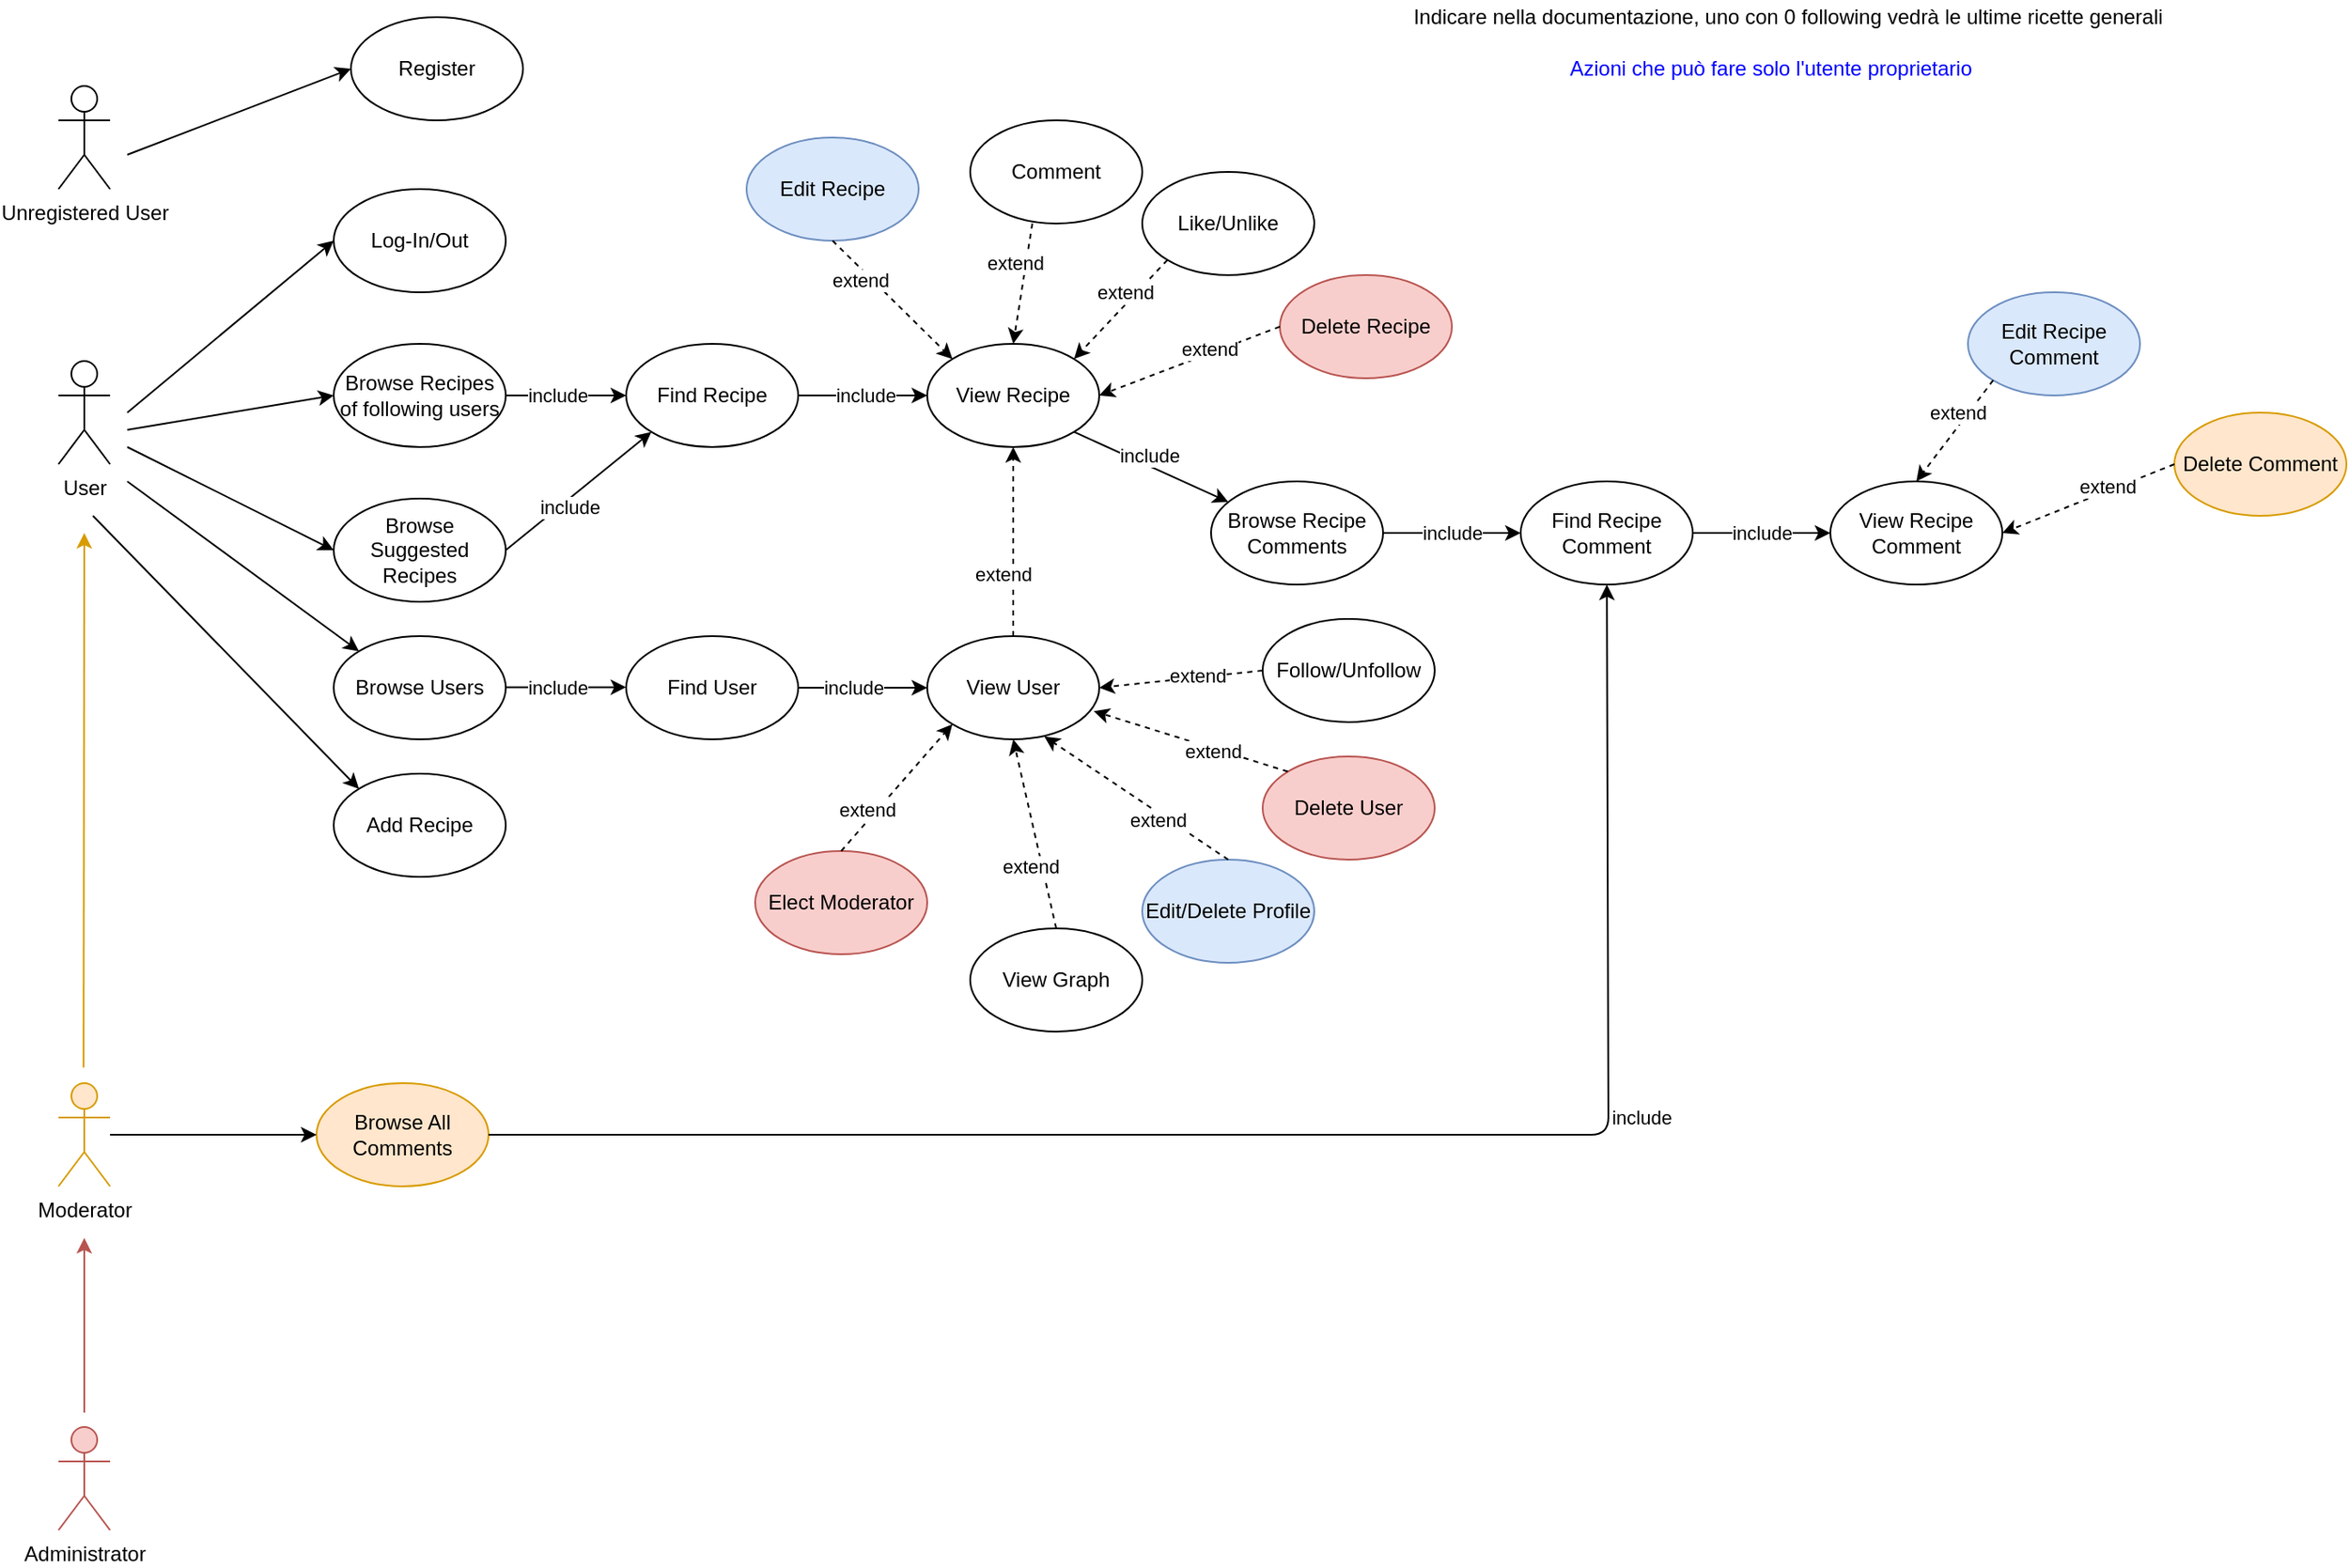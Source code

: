 <mxfile version="14.0.1" type="github">
  <diagram id="zVrHperSgIiEOsMFfDu-" name="Page-1">
    <mxGraphModel dx="1673" dy="911" grid="1" gridSize="10" guides="1" tooltips="1" connect="1" arrows="1" fold="1" page="1" pageScale="1" pageWidth="827" pageHeight="1169" math="0" shadow="0">
      <root>
        <mxCell id="0" />
        <mxCell id="1" parent="0" />
        <mxCell id="AKaBKdHhPMCL4DrJA_mg-1" value="Moderator" style="shape=umlActor;verticalLabelPosition=bottom;verticalAlign=top;html=1;outlineConnect=0;fillColor=#ffe6cc;strokeColor=#d79b00;" parent="1" vertex="1">
          <mxGeometry x="70" y="660" width="30" height="60" as="geometry" />
        </mxCell>
        <mxCell id="AKaBKdHhPMCL4DrJA_mg-3" value="User" style="shape=umlActor;verticalLabelPosition=bottom;verticalAlign=top;html=1;outlineConnect=0;" parent="1" vertex="1">
          <mxGeometry x="70" y="240" width="30" height="60" as="geometry" />
        </mxCell>
        <mxCell id="AKaBKdHhPMCL4DrJA_mg-4" value="Unregistered User" style="shape=umlActor;verticalLabelPosition=bottom;verticalAlign=top;html=1;outlineConnect=0;" parent="1" vertex="1">
          <mxGeometry x="70" y="80" width="30" height="60" as="geometry" />
        </mxCell>
        <mxCell id="AKaBKdHhPMCL4DrJA_mg-5" value="Administrator" style="shape=umlActor;verticalLabelPosition=bottom;verticalAlign=top;html=1;outlineConnect=0;fillColor=#f8cecc;strokeColor=#b85450;" parent="1" vertex="1">
          <mxGeometry x="70" y="860" width="30" height="60" as="geometry" />
        </mxCell>
        <mxCell id="AKaBKdHhPMCL4DrJA_mg-6" value="Register" style="ellipse;whiteSpace=wrap;html=1;" parent="1" vertex="1">
          <mxGeometry x="240" y="40" width="100" height="60" as="geometry" />
        </mxCell>
        <mxCell id="AKaBKdHhPMCL4DrJA_mg-7" value="" style="endArrow=classic;html=1;entryX=0;entryY=0.5;entryDx=0;entryDy=0;" parent="1" target="AKaBKdHhPMCL4DrJA_mg-6" edge="1">
          <mxGeometry width="50" height="50" relative="1" as="geometry">
            <mxPoint x="110" y="120" as="sourcePoint" />
            <mxPoint x="370" y="210" as="targetPoint" />
          </mxGeometry>
        </mxCell>
        <mxCell id="AKaBKdHhPMCL4DrJA_mg-8" value="Log-In/Out" style="ellipse;whiteSpace=wrap;html=1;" parent="1" vertex="1">
          <mxGeometry x="230" y="140" width="100" height="60" as="geometry" />
        </mxCell>
        <mxCell id="AKaBKdHhPMCL4DrJA_mg-9" value="" style="endArrow=classic;html=1;entryX=0;entryY=0.5;entryDx=0;entryDy=0;" parent="1" target="AKaBKdHhPMCL4DrJA_mg-8" edge="1">
          <mxGeometry width="50" height="50" relative="1" as="geometry">
            <mxPoint x="110" y="270" as="sourcePoint" />
            <mxPoint x="250" y="80" as="targetPoint" />
          </mxGeometry>
        </mxCell>
        <mxCell id="AKaBKdHhPMCL4DrJA_mg-10" value="Browse Recipes of following users" style="ellipse;whiteSpace=wrap;html=1;" parent="1" vertex="1">
          <mxGeometry x="230" y="230" width="100" height="60" as="geometry" />
        </mxCell>
        <mxCell id="AKaBKdHhPMCL4DrJA_mg-11" value="Find Recipe" style="ellipse;whiteSpace=wrap;html=1;" parent="1" vertex="1">
          <mxGeometry x="400" y="230" width="100" height="60" as="geometry" />
        </mxCell>
        <mxCell id="AKaBKdHhPMCL4DrJA_mg-12" value="View Recipe" style="ellipse;whiteSpace=wrap;html=1;" parent="1" vertex="1">
          <mxGeometry x="575" y="230" width="100" height="60" as="geometry" />
        </mxCell>
        <mxCell id="AKaBKdHhPMCL4DrJA_mg-13" value="" style="endArrow=classic;html=1;entryX=0;entryY=0.5;entryDx=0;entryDy=0;" parent="1" target="AKaBKdHhPMCL4DrJA_mg-10" edge="1">
          <mxGeometry width="50" height="50" relative="1" as="geometry">
            <mxPoint x="110" y="280" as="sourcePoint" />
            <mxPoint x="240" y="180" as="targetPoint" />
          </mxGeometry>
        </mxCell>
        <mxCell id="AKaBKdHhPMCL4DrJA_mg-14" value="" style="endArrow=classic;html=1;exitX=1;exitY=0.5;exitDx=0;exitDy=0;" parent="1" source="AKaBKdHhPMCL4DrJA_mg-10" target="AKaBKdHhPMCL4DrJA_mg-11" edge="1">
          <mxGeometry width="50" height="50" relative="1" as="geometry">
            <mxPoint x="115" y="270" as="sourcePoint" />
            <mxPoint x="235" y="270" as="targetPoint" />
          </mxGeometry>
        </mxCell>
        <mxCell id="AKaBKdHhPMCL4DrJA_mg-15" value="include" style="edgeLabel;html=1;align=center;verticalAlign=middle;resizable=0;points=[];" parent="AKaBKdHhPMCL4DrJA_mg-14" vertex="1" connectable="0">
          <mxGeometry x="-0.27" y="-2" relative="1" as="geometry">
            <mxPoint x="4.48" y="-2" as="offset" />
          </mxGeometry>
        </mxCell>
        <mxCell id="AKaBKdHhPMCL4DrJA_mg-16" value="" style="endArrow=classic;html=1;entryX=0;entryY=0.5;entryDx=0;entryDy=0;exitX=1;exitY=0.5;exitDx=0;exitDy=0;" parent="1" source="AKaBKdHhPMCL4DrJA_mg-11" target="AKaBKdHhPMCL4DrJA_mg-12" edge="1">
          <mxGeometry width="50" height="50" relative="1" as="geometry">
            <mxPoint x="125" y="280" as="sourcePoint" />
            <mxPoint x="245" y="280" as="targetPoint" />
          </mxGeometry>
        </mxCell>
        <mxCell id="AKaBKdHhPMCL4DrJA_mg-17" value="include" style="edgeLabel;html=1;align=center;verticalAlign=middle;resizable=0;points=[];" parent="AKaBKdHhPMCL4DrJA_mg-16" vertex="1" connectable="0">
          <mxGeometry x="-0.344" relative="1" as="geometry">
            <mxPoint x="13.79" as="offset" />
          </mxGeometry>
        </mxCell>
        <mxCell id="AKaBKdHhPMCL4DrJA_mg-18" value="Browse Suggested Recipes" style="ellipse;whiteSpace=wrap;html=1;" parent="1" vertex="1">
          <mxGeometry x="230" y="320" width="100" height="60" as="geometry" />
        </mxCell>
        <mxCell id="AKaBKdHhPMCL4DrJA_mg-21" value="" style="endArrow=classic;html=1;exitX=1;exitY=0.5;exitDx=0;exitDy=0;entryX=0;entryY=1;entryDx=0;entryDy=0;" parent="1" source="AKaBKdHhPMCL4DrJA_mg-18" target="AKaBKdHhPMCL4DrJA_mg-11" edge="1">
          <mxGeometry width="50" height="50" relative="1" as="geometry">
            <mxPoint x="120" y="360" as="sourcePoint" />
            <mxPoint x="400.0" y="350" as="targetPoint" />
          </mxGeometry>
        </mxCell>
        <mxCell id="AKaBKdHhPMCL4DrJA_mg-22" value="include" style="edgeLabel;html=1;align=center;verticalAlign=middle;resizable=0;points=[];" parent="AKaBKdHhPMCL4DrJA_mg-21" vertex="1" connectable="0">
          <mxGeometry x="-0.27" y="-2" relative="1" as="geometry">
            <mxPoint x="4.48" y="-2" as="offset" />
          </mxGeometry>
        </mxCell>
        <mxCell id="AKaBKdHhPMCL4DrJA_mg-25" value="" style="endArrow=classic;html=1;entryX=0;entryY=0.5;entryDx=0;entryDy=0;" parent="1" target="AKaBKdHhPMCL4DrJA_mg-18" edge="1">
          <mxGeometry width="50" height="50" relative="1" as="geometry">
            <mxPoint x="110" y="290" as="sourcePoint" />
            <mxPoint x="240" y="290" as="targetPoint" />
          </mxGeometry>
        </mxCell>
        <mxCell id="WYv_reuwZ5NgwWXfh_Jt-1" value="Indicare nella documentazione, uno con 0 following vedrà le ultime ricette generali" style="text;html=1;align=center;verticalAlign=middle;resizable=0;points=[];autosize=1;" vertex="1" parent="1">
          <mxGeometry x="850" y="30" width="450" height="20" as="geometry" />
        </mxCell>
        <mxCell id="WYv_reuwZ5NgwWXfh_Jt-3" value="Browse Users" style="ellipse;whiteSpace=wrap;html=1;" vertex="1" parent="1">
          <mxGeometry x="230" y="400" width="100" height="60" as="geometry" />
        </mxCell>
        <mxCell id="WYv_reuwZ5NgwWXfh_Jt-4" value="Find User" style="ellipse;whiteSpace=wrap;html=1;" vertex="1" parent="1">
          <mxGeometry x="400" y="400" width="100" height="60" as="geometry" />
        </mxCell>
        <mxCell id="WYv_reuwZ5NgwWXfh_Jt-5" value="View User" style="ellipse;whiteSpace=wrap;html=1;" vertex="1" parent="1">
          <mxGeometry x="575" y="400" width="100" height="60" as="geometry" />
        </mxCell>
        <mxCell id="WYv_reuwZ5NgwWXfh_Jt-6" value="Follow/Unfollow" style="ellipse;whiteSpace=wrap;html=1;" vertex="1" parent="1">
          <mxGeometry x="770" y="390" width="100" height="60" as="geometry" />
        </mxCell>
        <mxCell id="WYv_reuwZ5NgwWXfh_Jt-7" value="" style="endArrow=classic;html=1;entryX=0;entryY=0;entryDx=0;entryDy=0;" edge="1" parent="1" target="WYv_reuwZ5NgwWXfh_Jt-3">
          <mxGeometry width="50" height="50" relative="1" as="geometry">
            <mxPoint x="110" y="310" as="sourcePoint" />
            <mxPoint x="240" y="360" as="targetPoint" />
          </mxGeometry>
        </mxCell>
        <mxCell id="WYv_reuwZ5NgwWXfh_Jt-8" value="" style="endArrow=classic;html=1;exitX=1;exitY=0.5;exitDx=0;exitDy=0;" edge="1" parent="1">
          <mxGeometry width="50" height="50" relative="1" as="geometry">
            <mxPoint x="330" y="429.71" as="sourcePoint" />
            <mxPoint x="400" y="429.71" as="targetPoint" />
          </mxGeometry>
        </mxCell>
        <mxCell id="WYv_reuwZ5NgwWXfh_Jt-9" value="include" style="edgeLabel;html=1;align=center;verticalAlign=middle;resizable=0;points=[];" vertex="1" connectable="0" parent="WYv_reuwZ5NgwWXfh_Jt-8">
          <mxGeometry x="-0.27" y="-2" relative="1" as="geometry">
            <mxPoint x="4.48" y="-2" as="offset" />
          </mxGeometry>
        </mxCell>
        <mxCell id="WYv_reuwZ5NgwWXfh_Jt-10" value="" style="endArrow=classic;html=1;exitX=1;exitY=0.5;exitDx=0;exitDy=0;entryX=0;entryY=0.5;entryDx=0;entryDy=0;" edge="1" parent="1" source="WYv_reuwZ5NgwWXfh_Jt-4" target="WYv_reuwZ5NgwWXfh_Jt-5">
          <mxGeometry width="50" height="50" relative="1" as="geometry">
            <mxPoint x="350" y="280" as="sourcePoint" />
            <mxPoint x="420" y="280" as="targetPoint" />
          </mxGeometry>
        </mxCell>
        <mxCell id="WYv_reuwZ5NgwWXfh_Jt-11" value="include" style="edgeLabel;html=1;align=center;verticalAlign=middle;resizable=0;points=[];" vertex="1" connectable="0" parent="WYv_reuwZ5NgwWXfh_Jt-10">
          <mxGeometry x="-0.27" y="-2" relative="1" as="geometry">
            <mxPoint x="4.48" y="-2" as="offset" />
          </mxGeometry>
        </mxCell>
        <mxCell id="WYv_reuwZ5NgwWXfh_Jt-12" value="" style="endArrow=classic;html=1;entryX=1;entryY=0.5;entryDx=0;entryDy=0;exitX=0;exitY=0.5;exitDx=0;exitDy=0;dashed=1;" edge="1" parent="1" source="WYv_reuwZ5NgwWXfh_Jt-6" target="WYv_reuwZ5NgwWXfh_Jt-5">
          <mxGeometry width="50" height="50" relative="1" as="geometry">
            <mxPoint x="510" y="270" as="sourcePoint" />
            <mxPoint x="585" y="270" as="targetPoint" />
          </mxGeometry>
        </mxCell>
        <mxCell id="WYv_reuwZ5NgwWXfh_Jt-13" value="extend" style="edgeLabel;html=1;align=center;verticalAlign=middle;resizable=0;points=[];" vertex="1" connectable="0" parent="WYv_reuwZ5NgwWXfh_Jt-12">
          <mxGeometry x="-0.344" relative="1" as="geometry">
            <mxPoint x="-6.68" y="-0.21" as="offset" />
          </mxGeometry>
        </mxCell>
        <mxCell id="WYv_reuwZ5NgwWXfh_Jt-16" value="Comment" style="ellipse;whiteSpace=wrap;html=1;" vertex="1" parent="1">
          <mxGeometry x="600" y="100" width="100" height="60" as="geometry" />
        </mxCell>
        <mxCell id="WYv_reuwZ5NgwWXfh_Jt-17" value="Like/Unlike" style="ellipse;whiteSpace=wrap;html=1;" vertex="1" parent="1">
          <mxGeometry x="700" y="130" width="100" height="60" as="geometry" />
        </mxCell>
        <mxCell id="WYv_reuwZ5NgwWXfh_Jt-18" value="" style="endArrow=classic;html=1;entryX=0.5;entryY=0;entryDx=0;entryDy=0;exitX=0.361;exitY=1;exitDx=0;exitDy=0;dashed=1;exitPerimeter=0;" edge="1" parent="1" source="WYv_reuwZ5NgwWXfh_Jt-16" target="AKaBKdHhPMCL4DrJA_mg-12">
          <mxGeometry width="50" height="50" relative="1" as="geometry">
            <mxPoint x="669.783" y="190.004" as="sourcePoint" />
            <mxPoint x="580.22" y="208.84" as="targetPoint" />
          </mxGeometry>
        </mxCell>
        <mxCell id="WYv_reuwZ5NgwWXfh_Jt-19" value="extend" style="edgeLabel;html=1;align=center;verticalAlign=middle;resizable=0;points=[];" vertex="1" connectable="0" parent="WYv_reuwZ5NgwWXfh_Jt-18">
          <mxGeometry x="-0.344" relative="1" as="geometry">
            <mxPoint x="-6.68" y="-0.21" as="offset" />
          </mxGeometry>
        </mxCell>
        <mxCell id="WYv_reuwZ5NgwWXfh_Jt-20" value="" style="endArrow=classic;html=1;entryX=0.5;entryY=1;entryDx=0;entryDy=0;exitX=0.5;exitY=0;exitDx=0;exitDy=0;dashed=1;" edge="1" parent="1" source="WYv_reuwZ5NgwWXfh_Jt-5" target="AKaBKdHhPMCL4DrJA_mg-12">
          <mxGeometry width="50" height="50" relative="1" as="geometry">
            <mxPoint x="784.563" y="431.164" as="sourcePoint" />
            <mxPoint x="695.0" y="450" as="targetPoint" />
          </mxGeometry>
        </mxCell>
        <mxCell id="WYv_reuwZ5NgwWXfh_Jt-21" value="extend" style="edgeLabel;html=1;align=center;verticalAlign=middle;resizable=0;points=[];" vertex="1" connectable="0" parent="WYv_reuwZ5NgwWXfh_Jt-20">
          <mxGeometry x="-0.344" relative="1" as="geometry">
            <mxPoint x="-6.68" y="-0.21" as="offset" />
          </mxGeometry>
        </mxCell>
        <mxCell id="WYv_reuwZ5NgwWXfh_Jt-22" value="" style="endArrow=classic;html=1;entryX=1;entryY=0;entryDx=0;entryDy=0;exitX=0;exitY=1;exitDx=0;exitDy=0;dashed=1;" edge="1" parent="1" source="WYv_reuwZ5NgwWXfh_Jt-17" target="AKaBKdHhPMCL4DrJA_mg-12">
          <mxGeometry width="50" height="50" relative="1" as="geometry">
            <mxPoint x="794.563" y="441.164" as="sourcePoint" />
            <mxPoint x="705.0" y="460" as="targetPoint" />
          </mxGeometry>
        </mxCell>
        <mxCell id="WYv_reuwZ5NgwWXfh_Jt-23" value="extend" style="edgeLabel;html=1;align=center;verticalAlign=middle;resizable=0;points=[];" vertex="1" connectable="0" parent="WYv_reuwZ5NgwWXfh_Jt-22">
          <mxGeometry x="-0.344" relative="1" as="geometry">
            <mxPoint x="-6.68" y="-0.21" as="offset" />
          </mxGeometry>
        </mxCell>
        <mxCell id="WYv_reuwZ5NgwWXfh_Jt-24" value="Browse Recipe Comments" style="ellipse;whiteSpace=wrap;html=1;" vertex="1" parent="1">
          <mxGeometry x="740" y="310" width="100" height="60" as="geometry" />
        </mxCell>
        <mxCell id="WYv_reuwZ5NgwWXfh_Jt-25" value="Find Recipe Comment" style="ellipse;whiteSpace=wrap;html=1;" vertex="1" parent="1">
          <mxGeometry x="920" y="310" width="100" height="60" as="geometry" />
        </mxCell>
        <mxCell id="WYv_reuwZ5NgwWXfh_Jt-26" value="View Recipe Comment" style="ellipse;whiteSpace=wrap;html=1;" vertex="1" parent="1">
          <mxGeometry x="1100" y="310" width="100" height="60" as="geometry" />
        </mxCell>
        <mxCell id="WYv_reuwZ5NgwWXfh_Jt-27" value="Edit Recipe" style="ellipse;whiteSpace=wrap;html=1;fillColor=#dae8fc;strokeColor=#6c8ebf;" vertex="1" parent="1">
          <mxGeometry x="470" y="110" width="100" height="60" as="geometry" />
        </mxCell>
        <mxCell id="WYv_reuwZ5NgwWXfh_Jt-28" value="" style="endArrow=classic;html=1;entryX=0;entryY=0;entryDx=0;entryDy=0;exitX=0.5;exitY=1;exitDx=0;exitDy=0;dashed=1;" edge="1" parent="1" source="WYv_reuwZ5NgwWXfh_Jt-27" target="AKaBKdHhPMCL4DrJA_mg-12">
          <mxGeometry width="50" height="50" relative="1" as="geometry">
            <mxPoint x="635" y="410" as="sourcePoint" />
            <mxPoint x="635" y="300" as="targetPoint" />
          </mxGeometry>
        </mxCell>
        <mxCell id="WYv_reuwZ5NgwWXfh_Jt-29" value="extend" style="edgeLabel;html=1;align=center;verticalAlign=middle;resizable=0;points=[];" vertex="1" connectable="0" parent="WYv_reuwZ5NgwWXfh_Jt-28">
          <mxGeometry x="-0.344" relative="1" as="geometry">
            <mxPoint x="-6.68" y="-0.21" as="offset" />
          </mxGeometry>
        </mxCell>
        <mxCell id="WYv_reuwZ5NgwWXfh_Jt-34" value="" style="endArrow=classic;html=1;exitX=1;exitY=1;exitDx=0;exitDy=0;" edge="1" parent="1" source="AKaBKdHhPMCL4DrJA_mg-12" target="WYv_reuwZ5NgwWXfh_Jt-24">
          <mxGeometry width="50" height="50" relative="1" as="geometry">
            <mxPoint x="510.0" y="270" as="sourcePoint" />
            <mxPoint x="585.0" y="270" as="targetPoint" />
          </mxGeometry>
        </mxCell>
        <mxCell id="WYv_reuwZ5NgwWXfh_Jt-35" value="include" style="edgeLabel;html=1;align=center;verticalAlign=middle;resizable=0;points=[];" vertex="1" connectable="0" parent="WYv_reuwZ5NgwWXfh_Jt-34">
          <mxGeometry x="-0.344" relative="1" as="geometry">
            <mxPoint x="13.79" as="offset" />
          </mxGeometry>
        </mxCell>
        <mxCell id="WYv_reuwZ5NgwWXfh_Jt-36" value="" style="endArrow=classic;html=1;exitX=1;exitY=0.5;exitDx=0;exitDy=0;entryX=0;entryY=0.5;entryDx=0;entryDy=0;" edge="1" parent="1" source="WYv_reuwZ5NgwWXfh_Jt-24" target="WYv_reuwZ5NgwWXfh_Jt-25">
          <mxGeometry width="50" height="50" relative="1" as="geometry">
            <mxPoint x="670.437" y="291.164" as="sourcePoint" />
            <mxPoint x="755.263" y="316.603" as="targetPoint" />
          </mxGeometry>
        </mxCell>
        <mxCell id="WYv_reuwZ5NgwWXfh_Jt-37" value="include" style="edgeLabel;html=1;align=center;verticalAlign=middle;resizable=0;points=[];" vertex="1" connectable="0" parent="WYv_reuwZ5NgwWXfh_Jt-36">
          <mxGeometry x="-0.344" relative="1" as="geometry">
            <mxPoint x="13.79" as="offset" />
          </mxGeometry>
        </mxCell>
        <mxCell id="WYv_reuwZ5NgwWXfh_Jt-38" value="" style="endArrow=classic;html=1;exitX=1;exitY=0.5;exitDx=0;exitDy=0;entryX=0;entryY=0.5;entryDx=0;entryDy=0;" edge="1" parent="1" source="WYv_reuwZ5NgwWXfh_Jt-25" target="WYv_reuwZ5NgwWXfh_Jt-26">
          <mxGeometry width="50" height="50" relative="1" as="geometry">
            <mxPoint x="850" y="330" as="sourcePoint" />
            <mxPoint x="930" y="330" as="targetPoint" />
          </mxGeometry>
        </mxCell>
        <mxCell id="WYv_reuwZ5NgwWXfh_Jt-39" value="include" style="edgeLabel;html=1;align=center;verticalAlign=middle;resizable=0;points=[];" vertex="1" connectable="0" parent="WYv_reuwZ5NgwWXfh_Jt-38">
          <mxGeometry x="-0.344" relative="1" as="geometry">
            <mxPoint x="13.79" as="offset" />
          </mxGeometry>
        </mxCell>
        <mxCell id="WYv_reuwZ5NgwWXfh_Jt-40" value="Edit Recipe Comment" style="ellipse;whiteSpace=wrap;html=1;fillColor=#dae8fc;strokeColor=#6c8ebf;" vertex="1" parent="1">
          <mxGeometry x="1180" y="200" width="100" height="60" as="geometry" />
        </mxCell>
        <mxCell id="WYv_reuwZ5NgwWXfh_Jt-41" value="Delete Comment" style="ellipse;whiteSpace=wrap;html=1;fillColor=#ffe6cc;strokeColor=#d79b00;" vertex="1" parent="1">
          <mxGeometry x="1300" y="270" width="100" height="60" as="geometry" />
        </mxCell>
        <mxCell id="WYv_reuwZ5NgwWXfh_Jt-42" value="Delete Recipe" style="ellipse;whiteSpace=wrap;html=1;fillColor=#f8cecc;strokeColor=#b85450;" vertex="1" parent="1">
          <mxGeometry x="780" y="190" width="100" height="60" as="geometry" />
        </mxCell>
        <mxCell id="WYv_reuwZ5NgwWXfh_Jt-43" value="" style="endArrow=classic;html=1;entryX=1;entryY=0.5;entryDx=0;entryDy=0;exitX=0;exitY=0.5;exitDx=0;exitDy=0;dashed=1;" edge="1" parent="1" source="WYv_reuwZ5NgwWXfh_Jt-42" target="AKaBKdHhPMCL4DrJA_mg-12">
          <mxGeometry width="50" height="50" relative="1" as="geometry">
            <mxPoint x="635" y="410" as="sourcePoint" />
            <mxPoint x="635" y="300" as="targetPoint" />
          </mxGeometry>
        </mxCell>
        <mxCell id="WYv_reuwZ5NgwWXfh_Jt-44" value="extend" style="edgeLabel;html=1;align=center;verticalAlign=middle;resizable=0;points=[];" vertex="1" connectable="0" parent="WYv_reuwZ5NgwWXfh_Jt-43">
          <mxGeometry x="-0.344" relative="1" as="geometry">
            <mxPoint x="-6.68" y="-0.21" as="offset" />
          </mxGeometry>
        </mxCell>
        <mxCell id="WYv_reuwZ5NgwWXfh_Jt-45" value="" style="endArrow=classic;html=1;entryX=0.5;entryY=0;entryDx=0;entryDy=0;exitX=0;exitY=1;exitDx=0;exitDy=0;dashed=1;" edge="1" parent="1" source="WYv_reuwZ5NgwWXfh_Jt-40" target="WYv_reuwZ5NgwWXfh_Jt-26">
          <mxGeometry width="50" height="50" relative="1" as="geometry">
            <mxPoint x="1170" y="260" as="sourcePoint" />
            <mxPoint x="1170" y="150" as="targetPoint" />
          </mxGeometry>
        </mxCell>
        <mxCell id="WYv_reuwZ5NgwWXfh_Jt-46" value="extend" style="edgeLabel;html=1;align=center;verticalAlign=middle;resizable=0;points=[];" vertex="1" connectable="0" parent="WYv_reuwZ5NgwWXfh_Jt-45">
          <mxGeometry x="-0.344" relative="1" as="geometry">
            <mxPoint x="-6.68" y="-0.21" as="offset" />
          </mxGeometry>
        </mxCell>
        <mxCell id="WYv_reuwZ5NgwWXfh_Jt-47" value="" style="endArrow=classic;html=1;entryX=1;entryY=0.5;entryDx=0;entryDy=0;exitX=0;exitY=0.5;exitDx=0;exitDy=0;dashed=1;" edge="1" parent="1" source="WYv_reuwZ5NgwWXfh_Jt-41" target="WYv_reuwZ5NgwWXfh_Jt-26">
          <mxGeometry width="50" height="50" relative="1" as="geometry">
            <mxPoint x="655" y="430" as="sourcePoint" />
            <mxPoint x="655" y="320" as="targetPoint" />
          </mxGeometry>
        </mxCell>
        <mxCell id="WYv_reuwZ5NgwWXfh_Jt-48" value="extend" style="edgeLabel;html=1;align=center;verticalAlign=middle;resizable=0;points=[];" vertex="1" connectable="0" parent="WYv_reuwZ5NgwWXfh_Jt-47">
          <mxGeometry x="-0.344" relative="1" as="geometry">
            <mxPoint x="-6.68" y="-0.21" as="offset" />
          </mxGeometry>
        </mxCell>
        <mxCell id="WYv_reuwZ5NgwWXfh_Jt-49" value="Delete User" style="ellipse;whiteSpace=wrap;html=1;fillColor=#f8cecc;strokeColor=#b85450;" vertex="1" parent="1">
          <mxGeometry x="770" y="470" width="100" height="60" as="geometry" />
        </mxCell>
        <mxCell id="WYv_reuwZ5NgwWXfh_Jt-50" value="" style="endArrow=classic;html=1;exitX=0;exitY=0;exitDx=0;exitDy=0;dashed=1;entryX=0.968;entryY=0.727;entryDx=0;entryDy=0;entryPerimeter=0;" edge="1" parent="1" source="WYv_reuwZ5NgwWXfh_Jt-49" target="WYv_reuwZ5NgwWXfh_Jt-5">
          <mxGeometry width="50" height="50" relative="1" as="geometry">
            <mxPoint x="635" y="410" as="sourcePoint" />
            <mxPoint x="690" y="450" as="targetPoint" />
          </mxGeometry>
        </mxCell>
        <mxCell id="WYv_reuwZ5NgwWXfh_Jt-51" value="extend" style="edgeLabel;html=1;align=center;verticalAlign=middle;resizable=0;points=[];" vertex="1" connectable="0" parent="WYv_reuwZ5NgwWXfh_Jt-50">
          <mxGeometry x="-0.344" relative="1" as="geometry">
            <mxPoint x="-6.68" y="-0.21" as="offset" />
          </mxGeometry>
        </mxCell>
        <mxCell id="WYv_reuwZ5NgwWXfh_Jt-52" value="&lt;font color=&quot;#0000ff&quot;&gt;Azioni che può fare solo l&#39;utente proprietario&lt;/font&gt;" style="text;html=1;align=center;verticalAlign=middle;resizable=0;points=[];autosize=1;" vertex="1" parent="1">
          <mxGeometry x="940" y="60" width="250" height="20" as="geometry" />
        </mxCell>
        <mxCell id="WYv_reuwZ5NgwWXfh_Jt-53" value="Edit/Delete Profile" style="ellipse;whiteSpace=wrap;html=1;fillColor=#dae8fc;strokeColor=#6c8ebf;" vertex="1" parent="1">
          <mxGeometry x="700" y="530" width="100" height="60" as="geometry" />
        </mxCell>
        <mxCell id="WYv_reuwZ5NgwWXfh_Jt-54" value="" style="endArrow=classic;html=1;entryX=0.681;entryY=0.972;entryDx=0;entryDy=0;exitX=0.5;exitY=0;exitDx=0;exitDy=0;dashed=1;entryPerimeter=0;" edge="1" parent="1" source="WYv_reuwZ5NgwWXfh_Jt-53" target="WYv_reuwZ5NgwWXfh_Jt-5">
          <mxGeometry width="50" height="50" relative="1" as="geometry">
            <mxPoint x="744.645" y="498.787" as="sourcePoint" />
            <mxPoint x="670.355" y="461.213" as="targetPoint" />
          </mxGeometry>
        </mxCell>
        <mxCell id="WYv_reuwZ5NgwWXfh_Jt-55" value="extend" style="edgeLabel;html=1;align=center;verticalAlign=middle;resizable=0;points=[];" vertex="1" connectable="0" parent="WYv_reuwZ5NgwWXfh_Jt-54">
          <mxGeometry x="-0.344" relative="1" as="geometry">
            <mxPoint x="-6.68" y="-0.21" as="offset" />
          </mxGeometry>
        </mxCell>
        <mxCell id="WYv_reuwZ5NgwWXfh_Jt-57" value="View Graph" style="ellipse;whiteSpace=wrap;html=1;" vertex="1" parent="1">
          <mxGeometry x="600" y="570" width="100" height="60" as="geometry" />
        </mxCell>
        <mxCell id="WYv_reuwZ5NgwWXfh_Jt-58" value="" style="endArrow=classic;html=1;entryX=0.5;entryY=1;entryDx=0;entryDy=0;exitX=0.5;exitY=0;exitDx=0;exitDy=0;dashed=1;" edge="1" parent="1" source="WYv_reuwZ5NgwWXfh_Jt-57" target="WYv_reuwZ5NgwWXfh_Jt-5">
          <mxGeometry width="50" height="50" relative="1" as="geometry">
            <mxPoint x="760" y="540" as="sourcePoint" />
            <mxPoint x="635" y="470" as="targetPoint" />
          </mxGeometry>
        </mxCell>
        <mxCell id="WYv_reuwZ5NgwWXfh_Jt-59" value="extend" style="edgeLabel;html=1;align=center;verticalAlign=middle;resizable=0;points=[];" vertex="1" connectable="0" parent="WYv_reuwZ5NgwWXfh_Jt-58">
          <mxGeometry x="-0.344" relative="1" as="geometry">
            <mxPoint x="-6.68" y="-0.21" as="offset" />
          </mxGeometry>
        </mxCell>
        <mxCell id="WYv_reuwZ5NgwWXfh_Jt-60" value="Add Recipe" style="ellipse;whiteSpace=wrap;html=1;" vertex="1" parent="1">
          <mxGeometry x="230" y="480" width="100" height="60" as="geometry" />
        </mxCell>
        <mxCell id="WYv_reuwZ5NgwWXfh_Jt-61" value="" style="endArrow=classic;html=1;entryX=0;entryY=0;entryDx=0;entryDy=0;" edge="1" parent="1" target="WYv_reuwZ5NgwWXfh_Jt-60">
          <mxGeometry width="50" height="50" relative="1" as="geometry">
            <mxPoint x="90" y="330" as="sourcePoint" />
            <mxPoint x="254.645" y="418.787" as="targetPoint" />
          </mxGeometry>
        </mxCell>
        <mxCell id="WYv_reuwZ5NgwWXfh_Jt-62" value="Elect Moderator" style="ellipse;whiteSpace=wrap;html=1;fillColor=#f8cecc;strokeColor=#b85450;" vertex="1" parent="1">
          <mxGeometry x="475" y="525" width="100" height="60" as="geometry" />
        </mxCell>
        <mxCell id="WYv_reuwZ5NgwWXfh_Jt-63" value="" style="endArrow=classic;html=1;entryX=0;entryY=1;entryDx=0;entryDy=0;exitX=0.5;exitY=0;exitDx=0;exitDy=0;dashed=1;" edge="1" parent="1" source="WYv_reuwZ5NgwWXfh_Jt-62" target="WYv_reuwZ5NgwWXfh_Jt-5">
          <mxGeometry width="50" height="50" relative="1" as="geometry">
            <mxPoint x="660" y="580" as="sourcePoint" />
            <mxPoint x="635" y="470" as="targetPoint" />
          </mxGeometry>
        </mxCell>
        <mxCell id="WYv_reuwZ5NgwWXfh_Jt-64" value="extend" style="edgeLabel;html=1;align=center;verticalAlign=middle;resizable=0;points=[];" vertex="1" connectable="0" parent="WYv_reuwZ5NgwWXfh_Jt-63">
          <mxGeometry x="-0.344" relative="1" as="geometry">
            <mxPoint x="-6.68" y="-0.21" as="offset" />
          </mxGeometry>
        </mxCell>
        <mxCell id="WYv_reuwZ5NgwWXfh_Jt-66" value="Browse All Comments" style="ellipse;whiteSpace=wrap;html=1;fillColor=#ffe6cc;strokeColor=#d79b00;" vertex="1" parent="1">
          <mxGeometry x="220" y="660" width="100" height="60" as="geometry" />
        </mxCell>
        <mxCell id="WYv_reuwZ5NgwWXfh_Jt-69" value="" style="endArrow=classic;html=1;exitX=1;exitY=0.5;exitDx=0;exitDy=0;" edge="1" parent="1" source="WYv_reuwZ5NgwWXfh_Jt-66" target="WYv_reuwZ5NgwWXfh_Jt-25">
          <mxGeometry width="50" height="50" relative="1" as="geometry">
            <mxPoint x="160.437" y="661.164" as="sourcePoint" />
            <mxPoint x="395" y="690" as="targetPoint" />
            <Array as="points">
              <mxPoint x="971" y="690" />
            </Array>
          </mxGeometry>
        </mxCell>
        <mxCell id="WYv_reuwZ5NgwWXfh_Jt-70" value="include" style="edgeLabel;html=1;align=center;verticalAlign=middle;resizable=0;points=[];" vertex="1" connectable="0" parent="WYv_reuwZ5NgwWXfh_Jt-69">
          <mxGeometry x="-0.344" relative="1" as="geometry">
            <mxPoint x="351.18" y="-10" as="offset" />
          </mxGeometry>
        </mxCell>
        <mxCell id="WYv_reuwZ5NgwWXfh_Jt-73" value="" style="endArrow=classic;html=1;entryX=0;entryY=0.5;entryDx=0;entryDy=0;" edge="1" parent="1" source="AKaBKdHhPMCL4DrJA_mg-1" target="WYv_reuwZ5NgwWXfh_Jt-66">
          <mxGeometry width="50" height="50" relative="1" as="geometry">
            <mxPoint x="100" y="340" as="sourcePoint" />
            <mxPoint x="254.563" y="498.836" as="targetPoint" />
          </mxGeometry>
        </mxCell>
        <mxCell id="WYv_reuwZ5NgwWXfh_Jt-75" value="" style="endArrow=classic;html=1;fillColor=#f8cecc;strokeColor=#b85450;" edge="1" parent="1">
          <mxGeometry width="50" height="50" relative="1" as="geometry">
            <mxPoint x="85" y="851.667" as="sourcePoint" />
            <mxPoint x="85" y="750" as="targetPoint" />
          </mxGeometry>
        </mxCell>
        <mxCell id="WYv_reuwZ5NgwWXfh_Jt-76" value="" style="endArrow=classic;html=1;fillColor=#ffe6cc;strokeColor=#d79b00;" edge="1" parent="1">
          <mxGeometry width="50" height="50" relative="1" as="geometry">
            <mxPoint x="84.58" y="650.837" as="sourcePoint" />
            <mxPoint x="85" y="340" as="targetPoint" />
          </mxGeometry>
        </mxCell>
      </root>
    </mxGraphModel>
  </diagram>
</mxfile>
